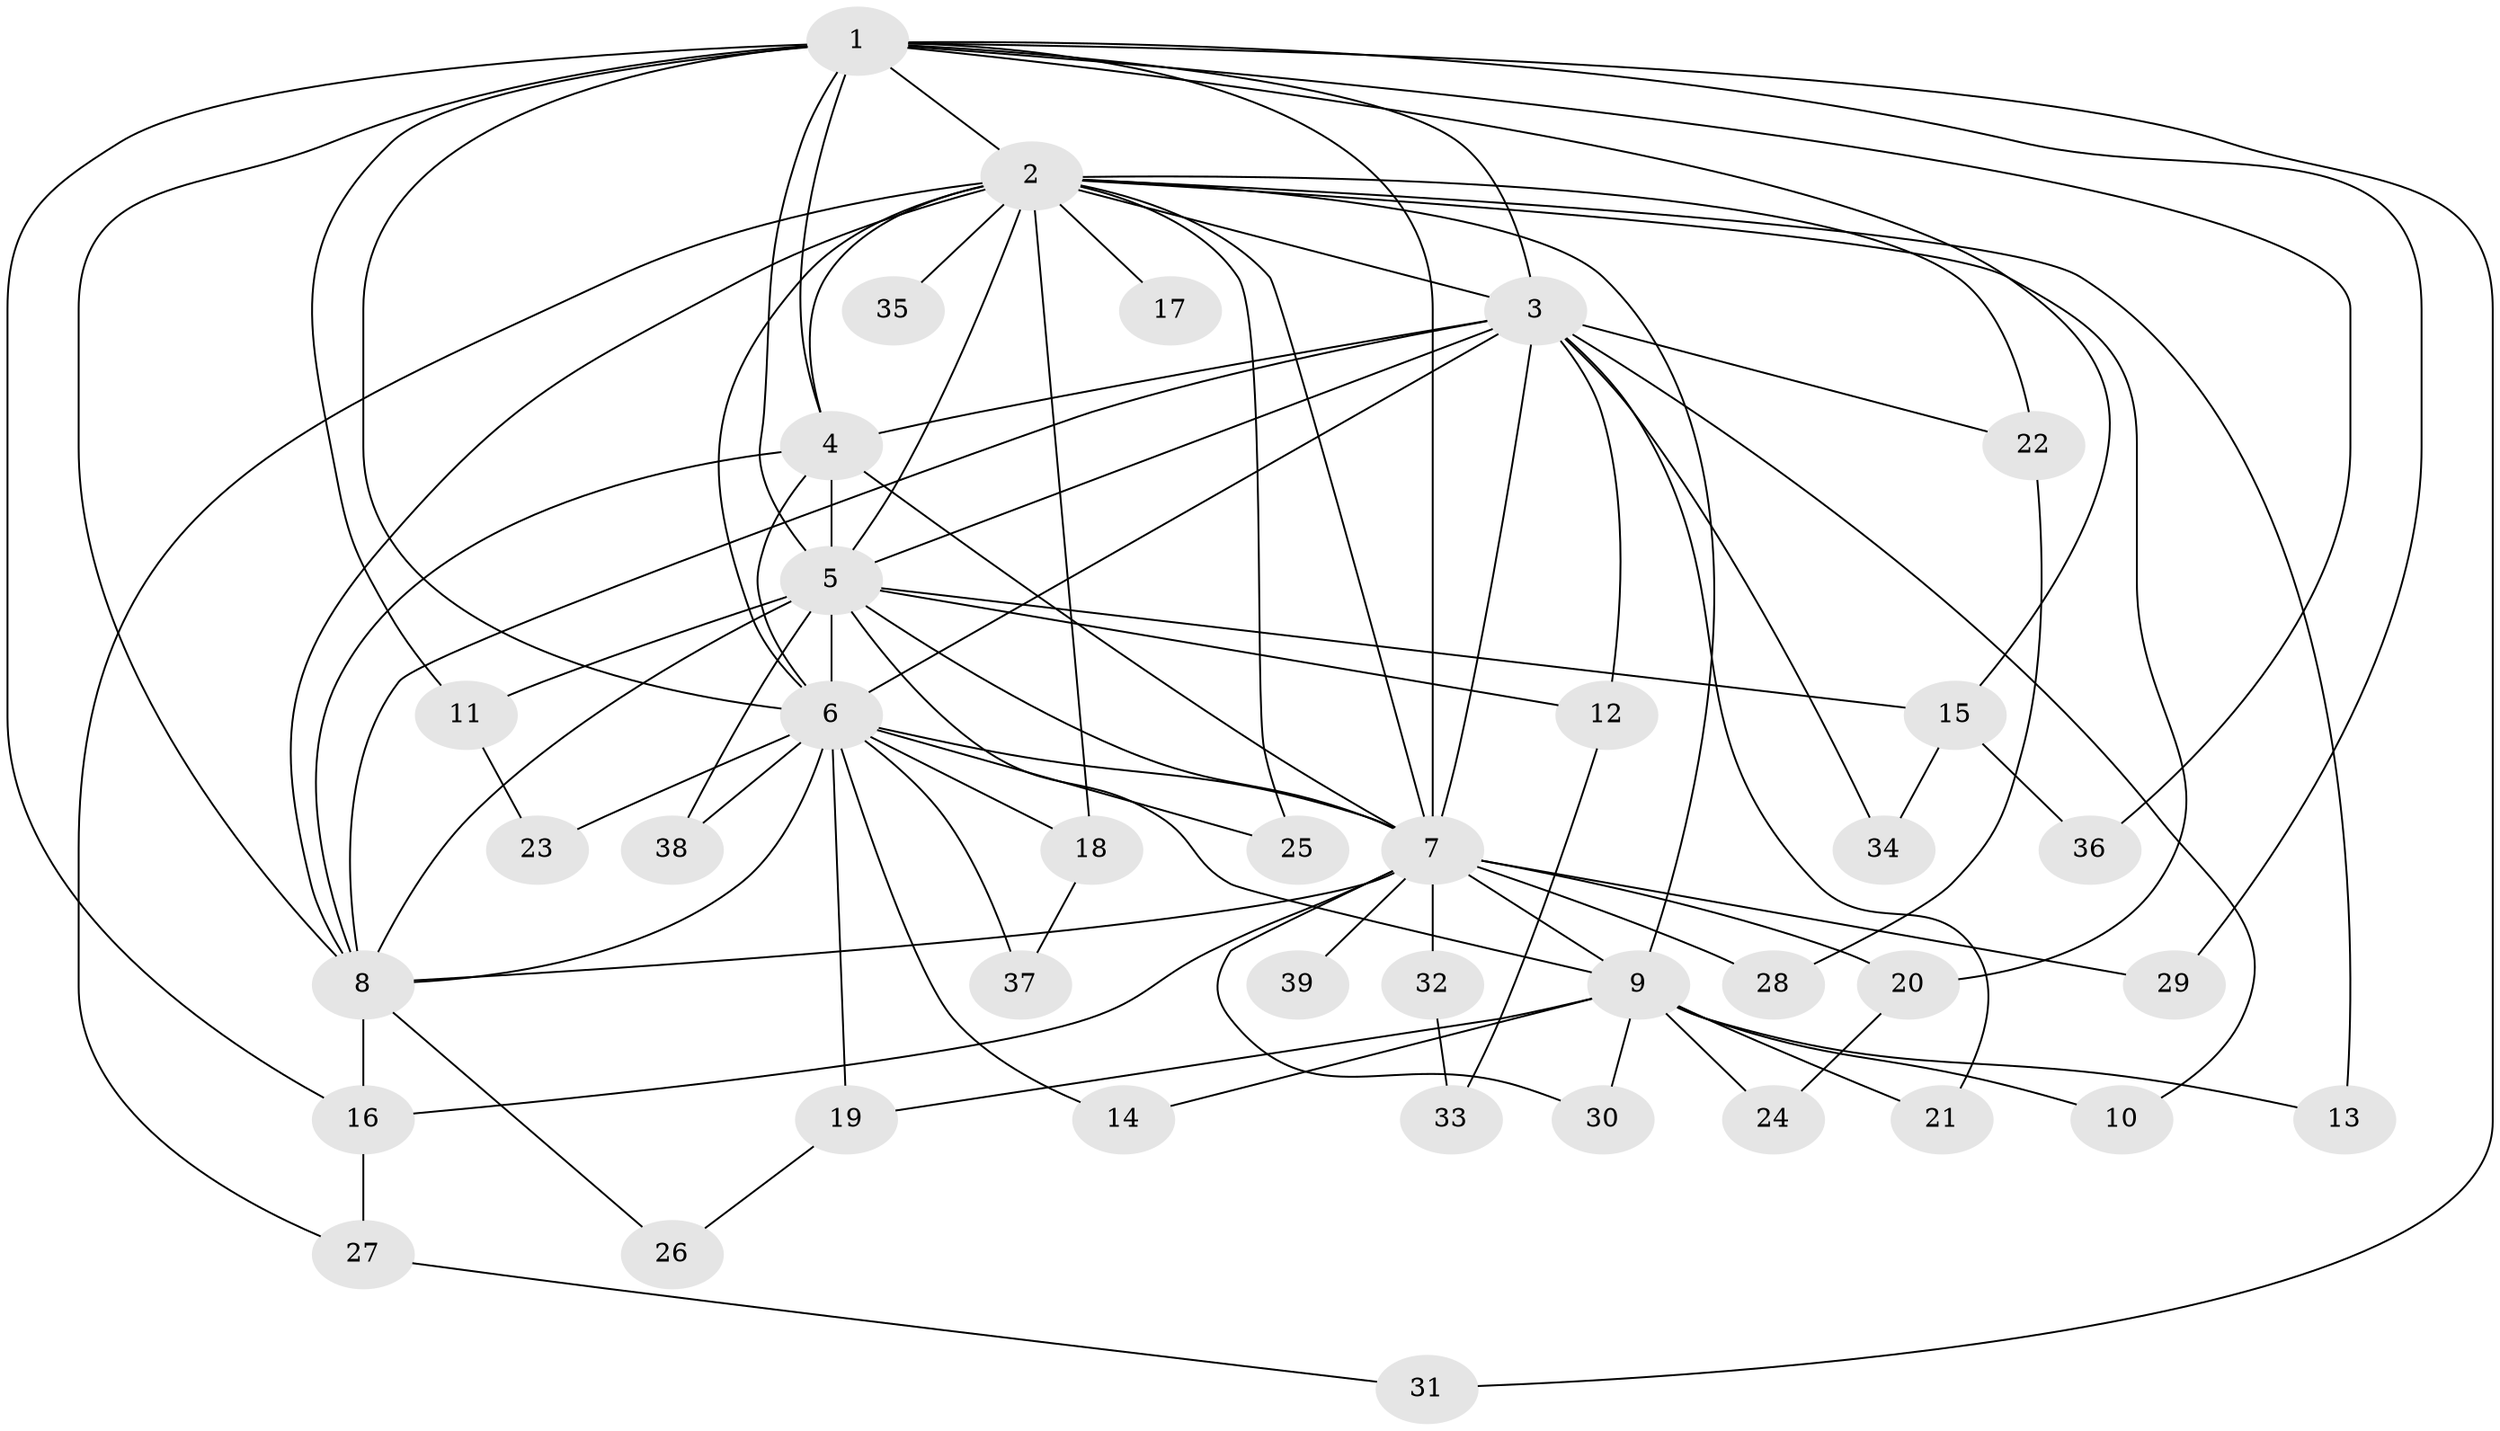 // original degree distribution, {14: 0.05454545454545454, 22: 0.01818181818181818, 15: 0.05454545454545454, 18: 0.03636363636363636, 13: 0.01818181818181818, 10: 0.01818181818181818, 2: 0.5818181818181818, 3: 0.18181818181818182, 4: 0.03636363636363636}
// Generated by graph-tools (version 1.1) at 2025/49/03/04/25 22:49:19]
// undirected, 39 vertices, 88 edges
graph export_dot {
  node [color=gray90,style=filled];
  1;
  2;
  3;
  4;
  5;
  6;
  7;
  8;
  9;
  10;
  11;
  12;
  13;
  14;
  15;
  16;
  17;
  18;
  19;
  20;
  21;
  22;
  23;
  24;
  25;
  26;
  27;
  28;
  29;
  30;
  31;
  32;
  33;
  34;
  35;
  36;
  37;
  38;
  39;
  1 -- 2 [weight=2.0];
  1 -- 3 [weight=2.0];
  1 -- 4 [weight=2.0];
  1 -- 5 [weight=4.0];
  1 -- 6 [weight=2.0];
  1 -- 7 [weight=4.0];
  1 -- 8 [weight=2.0];
  1 -- 11 [weight=1.0];
  1 -- 15 [weight=1.0];
  1 -- 16 [weight=1.0];
  1 -- 29 [weight=1.0];
  1 -- 31 [weight=1.0];
  1 -- 36 [weight=1.0];
  2 -- 3 [weight=1.0];
  2 -- 4 [weight=1.0];
  2 -- 5 [weight=2.0];
  2 -- 6 [weight=1.0];
  2 -- 7 [weight=2.0];
  2 -- 8 [weight=2.0];
  2 -- 9 [weight=1.0];
  2 -- 13 [weight=1.0];
  2 -- 17 [weight=1.0];
  2 -- 18 [weight=1.0];
  2 -- 20 [weight=1.0];
  2 -- 22 [weight=1.0];
  2 -- 25 [weight=1.0];
  2 -- 27 [weight=1.0];
  2 -- 35 [weight=1.0];
  3 -- 4 [weight=1.0];
  3 -- 5 [weight=3.0];
  3 -- 6 [weight=1.0];
  3 -- 7 [weight=1.0];
  3 -- 8 [weight=1.0];
  3 -- 10 [weight=1.0];
  3 -- 12 [weight=1.0];
  3 -- 21 [weight=1.0];
  3 -- 22 [weight=1.0];
  3 -- 34 [weight=1.0];
  4 -- 5 [weight=3.0];
  4 -- 6 [weight=1.0];
  4 -- 7 [weight=8.0];
  4 -- 8 [weight=2.0];
  5 -- 6 [weight=3.0];
  5 -- 7 [weight=2.0];
  5 -- 8 [weight=2.0];
  5 -- 9 [weight=1.0];
  5 -- 11 [weight=1.0];
  5 -- 12 [weight=1.0];
  5 -- 15 [weight=1.0];
  5 -- 38 [weight=1.0];
  6 -- 7 [weight=2.0];
  6 -- 8 [weight=1.0];
  6 -- 14 [weight=1.0];
  6 -- 18 [weight=1.0];
  6 -- 19 [weight=1.0];
  6 -- 23 [weight=1.0];
  6 -- 25 [weight=1.0];
  6 -- 37 [weight=1.0];
  6 -- 38 [weight=1.0];
  7 -- 8 [weight=2.0];
  7 -- 9 [weight=1.0];
  7 -- 16 [weight=1.0];
  7 -- 20 [weight=1.0];
  7 -- 28 [weight=1.0];
  7 -- 29 [weight=1.0];
  7 -- 30 [weight=1.0];
  7 -- 32 [weight=1.0];
  7 -- 39 [weight=2.0];
  8 -- 16 [weight=1.0];
  8 -- 26 [weight=1.0];
  9 -- 10 [weight=1.0];
  9 -- 13 [weight=1.0];
  9 -- 14 [weight=1.0];
  9 -- 19 [weight=1.0];
  9 -- 21 [weight=1.0];
  9 -- 24 [weight=1.0];
  9 -- 30 [weight=1.0];
  11 -- 23 [weight=1.0];
  12 -- 33 [weight=1.0];
  15 -- 34 [weight=1.0];
  15 -- 36 [weight=1.0];
  16 -- 27 [weight=1.0];
  18 -- 37 [weight=1.0];
  19 -- 26 [weight=1.0];
  20 -- 24 [weight=1.0];
  22 -- 28 [weight=1.0];
  27 -- 31 [weight=1.0];
  32 -- 33 [weight=1.0];
}
